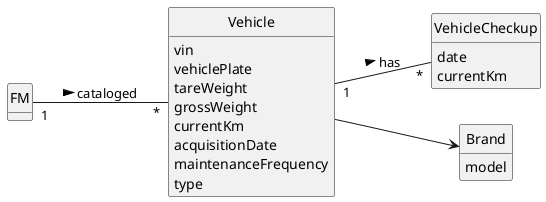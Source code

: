 @startuml
skinparam monochrome true
skinparam packageStyle rectangle
skinparam shadowing false

skinparam classAttributeIconSize 0
left to right direction

hide circle
hide methods

class FM {
}

class VehicleCheckup {
    date
    currentKm
}

class Vehicle {
vin
vehiclePlate
tareWeight
grossWeight
currentKm
acquisitionDate
maintenanceFrequency
type
}

class Brand {
model
}


Vehicle --> Brand
FM "1" -- "*" Vehicle : cataloged >
Vehicle "1" -- "*" VehicleCheckup : has >
@enduml
